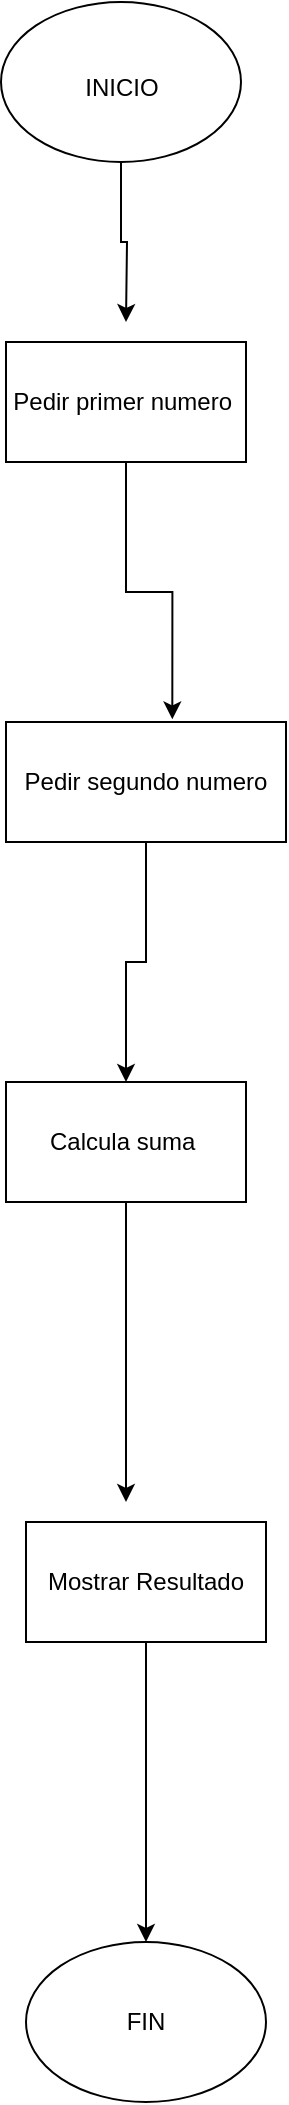 <mxfile version="26.1.0">
  <diagram name="Página-1" id="fh3l5JAtcwN4DxrLxvHm">
    <mxGraphModel dx="1301" dy="794" grid="1" gridSize="10" guides="1" tooltips="1" connect="1" arrows="1" fold="1" page="1" pageScale="1" pageWidth="827" pageHeight="1169" math="0" shadow="0">
      <root>
        <mxCell id="0" />
        <mxCell id="1" parent="0" />
        <mxCell id="9jzzl83fZ5NG2uD0tE47-45" style="edgeStyle=orthogonalEdgeStyle;rounded=0;orthogonalLoop=1;jettySize=auto;html=1;exitX=0.5;exitY=1;exitDx=0;exitDy=0;entryX=0.5;entryY=0;entryDx=0;entryDy=0;" edge="1" parent="1" source="9jzzl83fZ5NG2uD0tE47-1">
          <mxGeometry relative="1" as="geometry">
            <mxPoint x="-430" y="200" as="targetPoint" />
          </mxGeometry>
        </mxCell>
        <mxCell id="9jzzl83fZ5NG2uD0tE47-1" value="" style="ellipse;whiteSpace=wrap;html=1;" vertex="1" parent="1">
          <mxGeometry x="-492.5" y="40" width="120" height="80" as="geometry" />
        </mxCell>
        <mxCell id="9jzzl83fZ5NG2uD0tE47-24" value="INICIO&lt;div&gt;&lt;br&gt;&lt;/div&gt;" style="text;html=1;align=center;verticalAlign=middle;whiteSpace=wrap;rounded=0;" vertex="1" parent="1">
          <mxGeometry x="-462.5" y="75" width="60" height="30" as="geometry" />
        </mxCell>
        <mxCell id="9jzzl83fZ5NG2uD0tE47-56" value="Pedir primer numero&amp;nbsp;" style="rounded=0;whiteSpace=wrap;html=1;" vertex="1" parent="1">
          <mxGeometry x="-490" y="210" width="120" height="60" as="geometry" />
        </mxCell>
        <mxCell id="9jzzl83fZ5NG2uD0tE47-64" style="edgeStyle=orthogonalEdgeStyle;rounded=0;orthogonalLoop=1;jettySize=auto;html=1;exitX=0.5;exitY=1;exitDx=0;exitDy=0;" edge="1" parent="1" source="9jzzl83fZ5NG2uD0tE47-57" target="9jzzl83fZ5NG2uD0tE47-60">
          <mxGeometry relative="1" as="geometry" />
        </mxCell>
        <mxCell id="9jzzl83fZ5NG2uD0tE47-57" value="Pedir segundo numero" style="rounded=0;whiteSpace=wrap;html=1;" vertex="1" parent="1">
          <mxGeometry x="-490" y="400" width="140" height="60" as="geometry" />
        </mxCell>
        <mxCell id="9jzzl83fZ5NG2uD0tE47-65" style="edgeStyle=orthogonalEdgeStyle;rounded=0;orthogonalLoop=1;jettySize=auto;html=1;exitX=0.5;exitY=1;exitDx=0;exitDy=0;" edge="1" parent="1" source="9jzzl83fZ5NG2uD0tE47-60">
          <mxGeometry relative="1" as="geometry">
            <mxPoint x="-430" y="790" as="targetPoint" />
          </mxGeometry>
        </mxCell>
        <mxCell id="9jzzl83fZ5NG2uD0tE47-60" value="Calcula suma&amp;nbsp;" style="rounded=0;whiteSpace=wrap;html=1;" vertex="1" parent="1">
          <mxGeometry x="-490" y="580" width="120" height="60" as="geometry" />
        </mxCell>
        <mxCell id="9jzzl83fZ5NG2uD0tE47-66" style="edgeStyle=orthogonalEdgeStyle;rounded=0;orthogonalLoop=1;jettySize=auto;html=1;exitX=0.5;exitY=1;exitDx=0;exitDy=0;entryX=0.5;entryY=0;entryDx=0;entryDy=0;" edge="1" parent="1" source="9jzzl83fZ5NG2uD0tE47-61" target="9jzzl83fZ5NG2uD0tE47-62">
          <mxGeometry relative="1" as="geometry" />
        </mxCell>
        <mxCell id="9jzzl83fZ5NG2uD0tE47-61" value="Mostrar Resultado" style="rounded=0;whiteSpace=wrap;html=1;" vertex="1" parent="1">
          <mxGeometry x="-480" y="800" width="120" height="60" as="geometry" />
        </mxCell>
        <mxCell id="9jzzl83fZ5NG2uD0tE47-62" value="FIN" style="ellipse;whiteSpace=wrap;html=1;" vertex="1" parent="1">
          <mxGeometry x="-480" y="1010" width="120" height="80" as="geometry" />
        </mxCell>
        <mxCell id="9jzzl83fZ5NG2uD0tE47-63" style="edgeStyle=orthogonalEdgeStyle;rounded=0;orthogonalLoop=1;jettySize=auto;html=1;exitX=0.5;exitY=1;exitDx=0;exitDy=0;entryX=0.594;entryY=-0.022;entryDx=0;entryDy=0;entryPerimeter=0;" edge="1" parent="1" source="9jzzl83fZ5NG2uD0tE47-56" target="9jzzl83fZ5NG2uD0tE47-57">
          <mxGeometry relative="1" as="geometry" />
        </mxCell>
      </root>
    </mxGraphModel>
  </diagram>
</mxfile>
